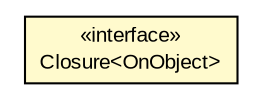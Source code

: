 #!/usr/local/bin/dot
#
# Class diagram 
# Generated by UMLGraph version 5.1 (http://www.umlgraph.org/)
#

digraph G {
	edge [fontname="arial",fontsize=10,labelfontname="arial",labelfontsize=10];
	node [fontname="arial",fontsize=10,shape=plaintext];
	nodesep=0.25;
	ranksep=0.5;
	// io.nextweb.fn.Closure<OnObject>
	c4826 [label=<<table title="io.nextweb.fn.Closure" border="0" cellborder="1" cellspacing="0" cellpadding="2" port="p" bgcolor="lemonChiffon" href="./Closure.html">
		<tr><td><table border="0" cellspacing="0" cellpadding="1">
<tr><td align="center" balign="center"> &#171;interface&#187; </td></tr>
<tr><td align="center" balign="center"> Closure&lt;OnObject&gt; </td></tr>
		</table></td></tr>
		</table>>, fontname="arial", fontcolor="black", fontsize=10.0];
}

